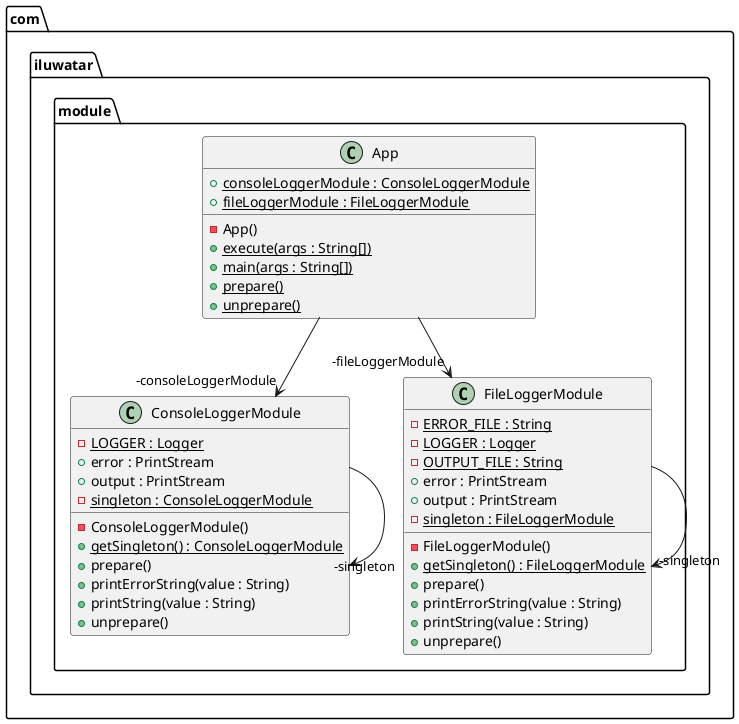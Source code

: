 @startuml
package com.iluwatar.module {
  class App {
    + consoleLoggerModule : ConsoleLoggerModule {static}
    + fileLoggerModule : FileLoggerModule {static}
    - App()
    + execute(args : String[]) {static}
    + main(args : String[]) {static}
    + prepare() {static}
    + unprepare() {static}
  }
  class ConsoleLoggerModule {
    - LOGGER : Logger {static}
    + error : PrintStream
    + output : PrintStream
    - singleton : ConsoleLoggerModule {static}
    - ConsoleLoggerModule()
    + getSingleton() : ConsoleLoggerModule {static}
    + prepare()
    + printErrorString(value : String)
    + printString(value : String)
    + unprepare()
  }
  class FileLoggerModule {
    - ERROR_FILE : String {static}
    - LOGGER : Logger {static}
    - OUTPUT_FILE : String {static}
    + error : PrintStream
    + output : PrintStream
    - singleton : FileLoggerModule {static}
    - FileLoggerModule()
    + getSingleton() : FileLoggerModule {static}
    + prepare()
    + printErrorString(value : String)
    + printString(value : String)
    + unprepare()
  }
}
FileLoggerModule -->  "-singleton" FileLoggerModule
App -->  "-consoleLoggerModule" ConsoleLoggerModule
ConsoleLoggerModule -->  "-singleton" ConsoleLoggerModule
App -->  "-fileLoggerModule" FileLoggerModule
@enduml